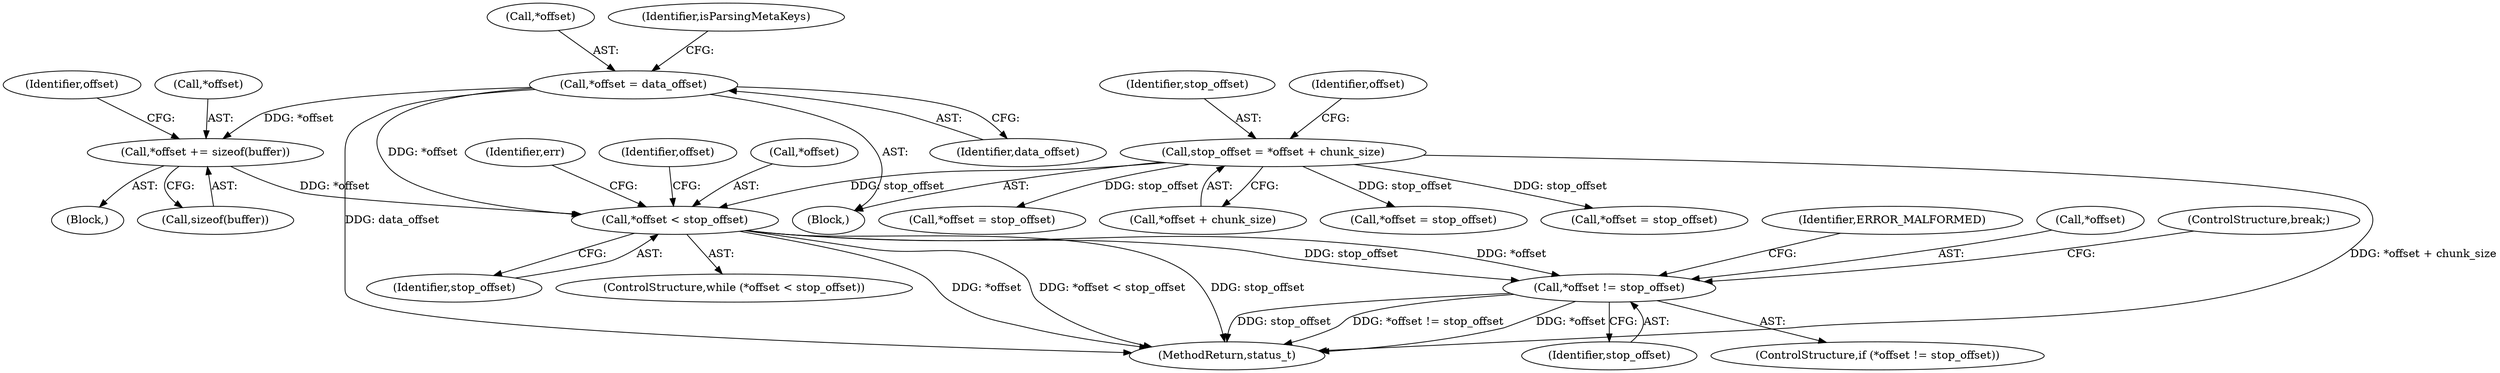 digraph "0_Android_f81038006b4c59a5a148dcad887371206033c28f_2@pointer" {
"1002597" [label="(Call,*offset != stop_offset)"];
"1002576" [label="(Call,*offset < stop_offset)"];
"1002515" [label="(Call,*offset = data_offset)"];
"1002570" [label="(Call,*offset += sizeof(buffer))"];
"1002509" [label="(Call,stop_offset = *offset + chunk_size)"];
"1002576" [label="(Call,*offset < stop_offset)"];
"1002603" [label="(Identifier,ERROR_MALFORMED)"];
"1002564" [label="(Call,*offset = stop_offset)"];
"1002597" [label="(Call,*offset != stop_offset)"];
"1003289" [label="(MethodReturn,status_t)"];
"1002518" [label="(Identifier,data_offset)"];
"1002528" [label="(Block,)"];
"1002596" [label="(ControlStructure,if (*offset != stop_offset))"];
"1002538" [label="(Call,*offset = stop_offset)"];
"1002509" [label="(Call,stop_offset = *offset + chunk_size)"];
"1002579" [label="(Identifier,stop_offset)"];
"1002510" [label="(Identifier,stop_offset)"];
"1002575" [label="(ControlStructure,while (*offset < stop_offset))"];
"1002598" [label="(Call,*offset)"];
"1002517" [label="(Identifier,offset)"];
"1002583" [label="(Identifier,err)"];
"1002600" [label="(Identifier,stop_offset)"];
"1002599" [label="(Identifier,offset)"];
"1002516" [label="(Call,*offset)"];
"1002604" [label="(ControlStructure,break;)"];
"1002571" [label="(Call,*offset)"];
"1002511" [label="(Call,*offset + chunk_size)"];
"1002577" [label="(Call,*offset)"];
"1002552" [label="(Call,*offset = stop_offset)"];
"1002507" [label="(Block,)"];
"1002573" [label="(Call,sizeof(buffer))"];
"1002578" [label="(Identifier,offset)"];
"1002570" [label="(Call,*offset += sizeof(buffer))"];
"1002521" [label="(Identifier,isParsingMetaKeys)"];
"1002515" [label="(Call,*offset = data_offset)"];
"1002597" -> "1002596"  [label="AST: "];
"1002597" -> "1002600"  [label="CFG: "];
"1002598" -> "1002597"  [label="AST: "];
"1002600" -> "1002597"  [label="AST: "];
"1002603" -> "1002597"  [label="CFG: "];
"1002604" -> "1002597"  [label="CFG: "];
"1002597" -> "1003289"  [label="DDG: *offset != stop_offset"];
"1002597" -> "1003289"  [label="DDG: *offset"];
"1002597" -> "1003289"  [label="DDG: stop_offset"];
"1002576" -> "1002597"  [label="DDG: *offset"];
"1002576" -> "1002597"  [label="DDG: stop_offset"];
"1002576" -> "1002575"  [label="AST: "];
"1002576" -> "1002579"  [label="CFG: "];
"1002577" -> "1002576"  [label="AST: "];
"1002579" -> "1002576"  [label="AST: "];
"1002583" -> "1002576"  [label="CFG: "];
"1002599" -> "1002576"  [label="CFG: "];
"1002576" -> "1003289"  [label="DDG: stop_offset"];
"1002576" -> "1003289"  [label="DDG: *offset"];
"1002576" -> "1003289"  [label="DDG: *offset < stop_offset"];
"1002515" -> "1002576"  [label="DDG: *offset"];
"1002570" -> "1002576"  [label="DDG: *offset"];
"1002509" -> "1002576"  [label="DDG: stop_offset"];
"1002515" -> "1002507"  [label="AST: "];
"1002515" -> "1002518"  [label="CFG: "];
"1002516" -> "1002515"  [label="AST: "];
"1002518" -> "1002515"  [label="AST: "];
"1002521" -> "1002515"  [label="CFG: "];
"1002515" -> "1003289"  [label="DDG: data_offset"];
"1002515" -> "1002570"  [label="DDG: *offset"];
"1002570" -> "1002528"  [label="AST: "];
"1002570" -> "1002573"  [label="CFG: "];
"1002571" -> "1002570"  [label="AST: "];
"1002573" -> "1002570"  [label="AST: "];
"1002578" -> "1002570"  [label="CFG: "];
"1002509" -> "1002507"  [label="AST: "];
"1002509" -> "1002511"  [label="CFG: "];
"1002510" -> "1002509"  [label="AST: "];
"1002511" -> "1002509"  [label="AST: "];
"1002517" -> "1002509"  [label="CFG: "];
"1002509" -> "1003289"  [label="DDG: *offset + chunk_size"];
"1002509" -> "1002538"  [label="DDG: stop_offset"];
"1002509" -> "1002552"  [label="DDG: stop_offset"];
"1002509" -> "1002564"  [label="DDG: stop_offset"];
}
